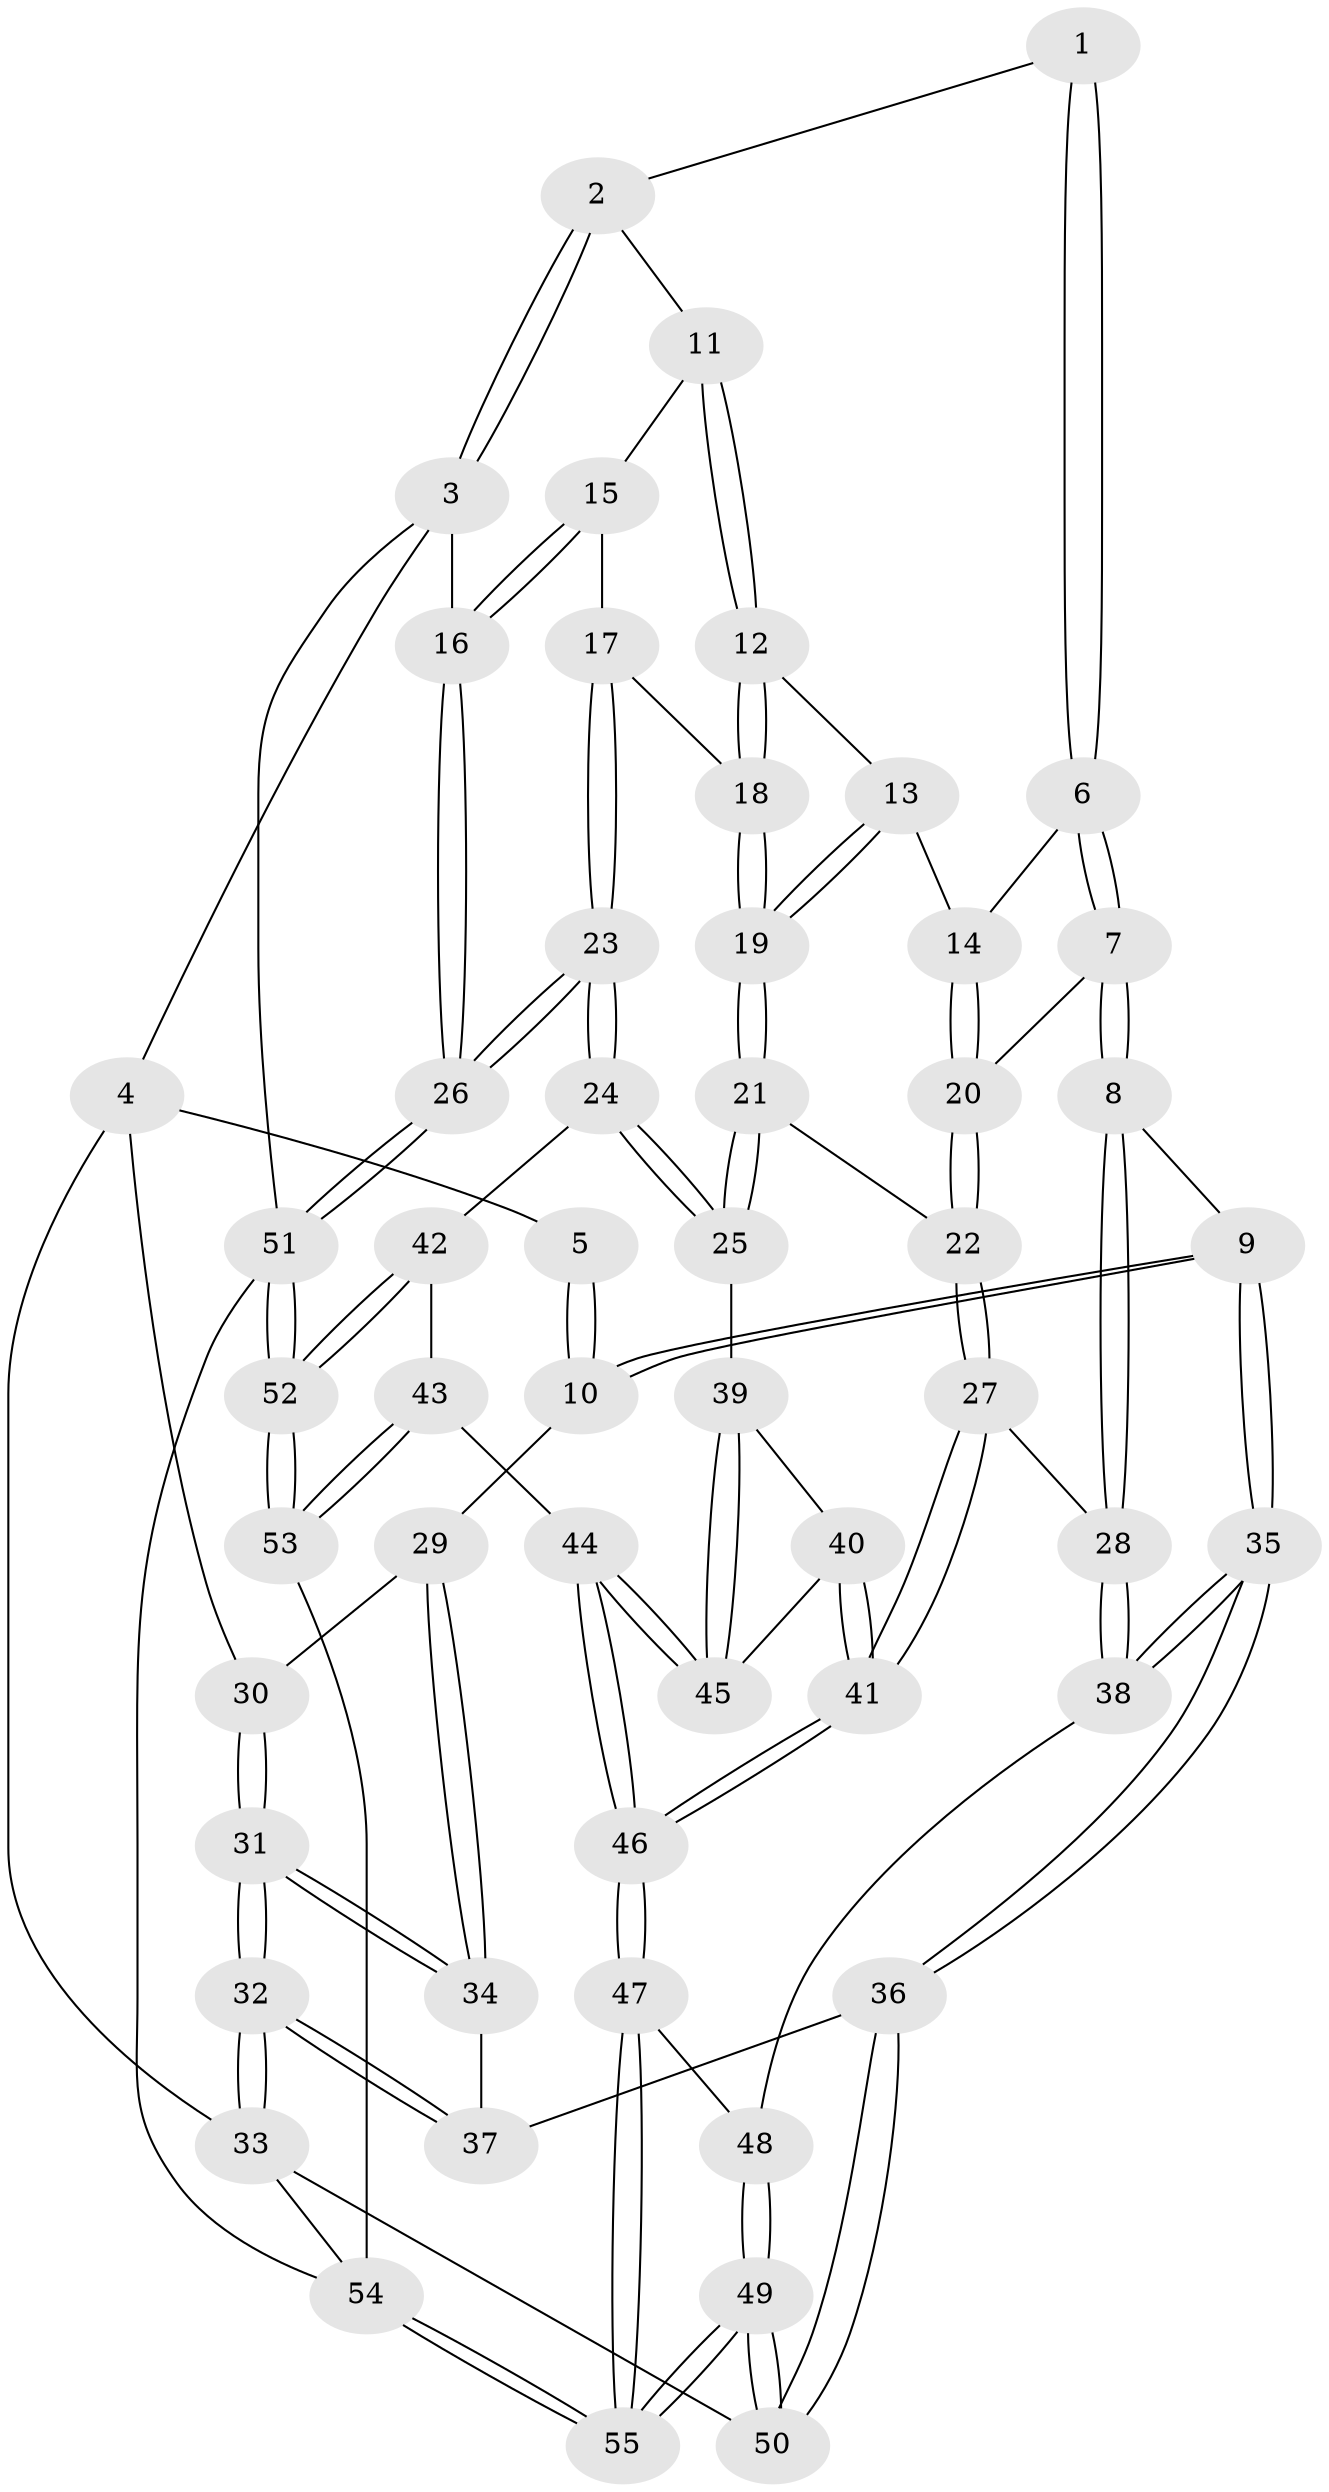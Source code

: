 // Generated by graph-tools (version 1.1) at 2025/27/03/09/25 03:27:10]
// undirected, 55 vertices, 134 edges
graph export_dot {
graph [start="1"]
  node [color=gray90,style=filled];
  1 [pos="+0.6321734592935379+0"];
  2 [pos="+0.7390136155223477+0"];
  3 [pos="+1+0"];
  4 [pos="+0+0"];
  5 [pos="+0.4290866136749042+0"];
  6 [pos="+0.567582670381865+0.04099254136253279"];
  7 [pos="+0.4108985410109323+0.26054124876730117"];
  8 [pos="+0.2908406922005583+0.3110995354931205"];
  9 [pos="+0.2719459339994677+0.3065458837463523"];
  10 [pos="+0.2456192349496989+0.29616972287389165"];
  11 [pos="+0.7752273587503556+0"];
  12 [pos="+0.7086132649272997+0.2292315338266775"];
  13 [pos="+0.6975272838918467+0.23322468980455077"];
  14 [pos="+0.6689872653870242+0.23366523654332272"];
  15 [pos="+0.7786797084899125+0"];
  16 [pos="+1+0.37146377379416146"];
  17 [pos="+0.8492800105439371+0.24270805178041127"];
  18 [pos="+0.8182474902966989+0.24729731576209954"];
  19 [pos="+0.728184013677637+0.36328120815337245"];
  20 [pos="+0.5877760537304487+0.30557066271927963"];
  21 [pos="+0.7075841829500785+0.4472392058815743"];
  22 [pos="+0.661194051983089+0.4317854892100036"];
  23 [pos="+1+0.3982327170393436"];
  24 [pos="+0.981151331912044+0.4704446558378296"];
  25 [pos="+0.7439284792304266+0.4775244677599715"];
  26 [pos="+1+0.3975561064382795"];
  27 [pos="+0.4560940005253264+0.5283037804704747"];
  28 [pos="+0.43354353571163+0.5170983162402999"];
  29 [pos="+0.23156126592302007+0.2947426225887751"];
  30 [pos="+0+0.043746567250838087"];
  31 [pos="+0+0.5805973845038835"];
  32 [pos="+0+0.8406330097535236"];
  33 [pos="+0+0.8600903261469907"];
  34 [pos="+0.08991775205300502+0.5564738825462311"];
  35 [pos="+0.23364272759997542+0.6955131320028708"];
  36 [pos="+0.21280432435206453+0.7215741301108212"];
  37 [pos="+0.14358935638801898+0.6650583736808763"];
  38 [pos="+0.3563273925317487+0.6122868546352288"];
  39 [pos="+0.7214388081262364+0.5343279313642753"];
  40 [pos="+0.5437546869215096+0.6144138113746185"];
  41 [pos="+0.5144807819267916+0.6196099156599163"];
  42 [pos="+0.9144252818519588+0.5946222262543194"];
  43 [pos="+0.8121576883536916+0.7348924105923239"];
  44 [pos="+0.729868365294552+0.7020534608976424"];
  45 [pos="+0.7164678287535349+0.6488674808138606"];
  46 [pos="+0.5316364694050559+0.8125172606219809"];
  47 [pos="+0.5089173467266166+0.8664046556648816"];
  48 [pos="+0.3669643743026571+0.6414136868574682"];
  49 [pos="+0.4055605160765585+1"];
  50 [pos="+0.2406085618465239+0.8740988541371341"];
  51 [pos="+1+1"];
  52 [pos="+1+1"];
  53 [pos="+1+1"];
  54 [pos="+0.43639961602505717+1"];
  55 [pos="+0.435844690439347+1"];
  1 -- 2;
  1 -- 6;
  1 -- 6;
  2 -- 3;
  2 -- 3;
  2 -- 11;
  3 -- 4;
  3 -- 16;
  3 -- 51;
  4 -- 5;
  4 -- 30;
  4 -- 33;
  5 -- 10;
  5 -- 10;
  6 -- 7;
  6 -- 7;
  6 -- 14;
  7 -- 8;
  7 -- 8;
  7 -- 20;
  8 -- 9;
  8 -- 28;
  8 -- 28;
  9 -- 10;
  9 -- 10;
  9 -- 35;
  9 -- 35;
  10 -- 29;
  11 -- 12;
  11 -- 12;
  11 -- 15;
  12 -- 13;
  12 -- 18;
  12 -- 18;
  13 -- 14;
  13 -- 19;
  13 -- 19;
  14 -- 20;
  14 -- 20;
  15 -- 16;
  15 -- 16;
  15 -- 17;
  16 -- 26;
  16 -- 26;
  17 -- 18;
  17 -- 23;
  17 -- 23;
  18 -- 19;
  18 -- 19;
  19 -- 21;
  19 -- 21;
  20 -- 22;
  20 -- 22;
  21 -- 22;
  21 -- 25;
  21 -- 25;
  22 -- 27;
  22 -- 27;
  23 -- 24;
  23 -- 24;
  23 -- 26;
  23 -- 26;
  24 -- 25;
  24 -- 25;
  24 -- 42;
  25 -- 39;
  26 -- 51;
  26 -- 51;
  27 -- 28;
  27 -- 41;
  27 -- 41;
  28 -- 38;
  28 -- 38;
  29 -- 30;
  29 -- 34;
  29 -- 34;
  30 -- 31;
  30 -- 31;
  31 -- 32;
  31 -- 32;
  31 -- 34;
  31 -- 34;
  32 -- 33;
  32 -- 33;
  32 -- 37;
  32 -- 37;
  33 -- 50;
  33 -- 54;
  34 -- 37;
  35 -- 36;
  35 -- 36;
  35 -- 38;
  35 -- 38;
  36 -- 37;
  36 -- 50;
  36 -- 50;
  38 -- 48;
  39 -- 40;
  39 -- 45;
  39 -- 45;
  40 -- 41;
  40 -- 41;
  40 -- 45;
  41 -- 46;
  41 -- 46;
  42 -- 43;
  42 -- 52;
  42 -- 52;
  43 -- 44;
  43 -- 53;
  43 -- 53;
  44 -- 45;
  44 -- 45;
  44 -- 46;
  44 -- 46;
  46 -- 47;
  46 -- 47;
  47 -- 48;
  47 -- 55;
  47 -- 55;
  48 -- 49;
  48 -- 49;
  49 -- 50;
  49 -- 50;
  49 -- 55;
  49 -- 55;
  51 -- 52;
  51 -- 52;
  51 -- 54;
  52 -- 53;
  52 -- 53;
  53 -- 54;
  54 -- 55;
  54 -- 55;
}
